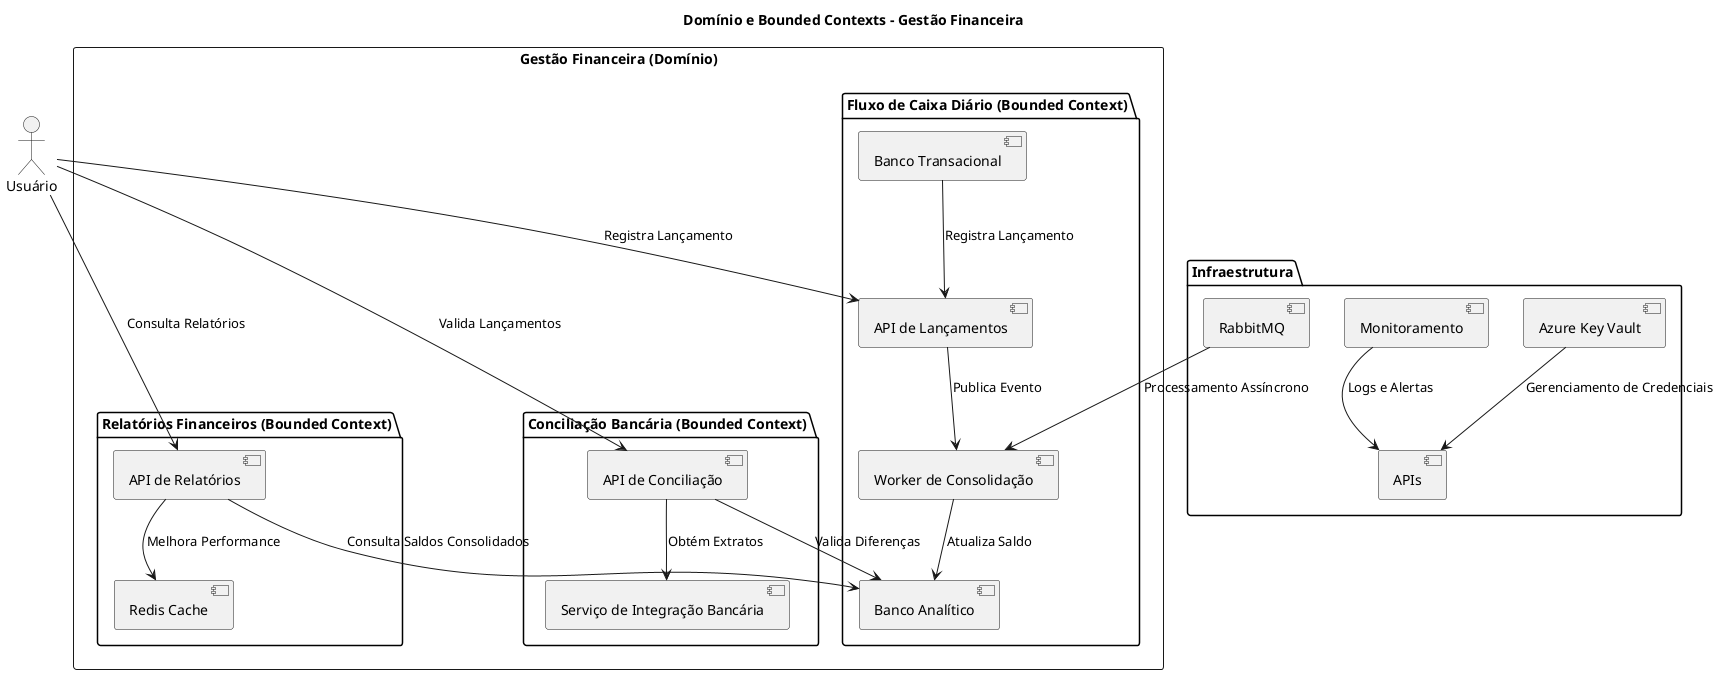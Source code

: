 @startuml
title Domínio e Bounded Contexts - Gestão Financeira

rectangle "Gestão Financeira (Domínio)" {
    
    package "Fluxo de Caixa Diário (Bounded Context)" {
        [API de Lançamentos] --> [Worker de Consolidação] : Publica Evento
        [Worker de Consolidação] --> [Banco Analítico] : Atualiza Saldo
        [Banco Transacional] --> [API de Lançamentos] : Registra Lançamento
    }

    package "Relatórios Financeiros (Bounded Context)" {
        [API de Relatórios] --> [Banco Analítico] : Consulta Saldos Consolidados
        [API de Relatórios] --> [Redis Cache] : Melhora Performance
    }

    package "Conciliação Bancária (Bounded Context)" {
        [API de Conciliação] --> [Serviço de Integração Bancária] : Obtém Extratos
        [API de Conciliação] --> [Banco Analítico] : Valida Diferenças
    }
}

package "Infraestrutura" {
    [RabbitMQ] --> [Worker de Consolidação] : Processamento Assíncrono
    [Azure Key Vault] --> [APIs] : Gerenciamento de Credenciais
    [Monitoramento] --> [APIs] : Logs e Alertas
}

actor Usuário
Usuário --> [API de Lançamentos] : Registra Lançamento
Usuário --> [API de Relatórios] : Consulta Relatórios
Usuário --> [API de Conciliação] : Valida Lançamentos

@enduml
